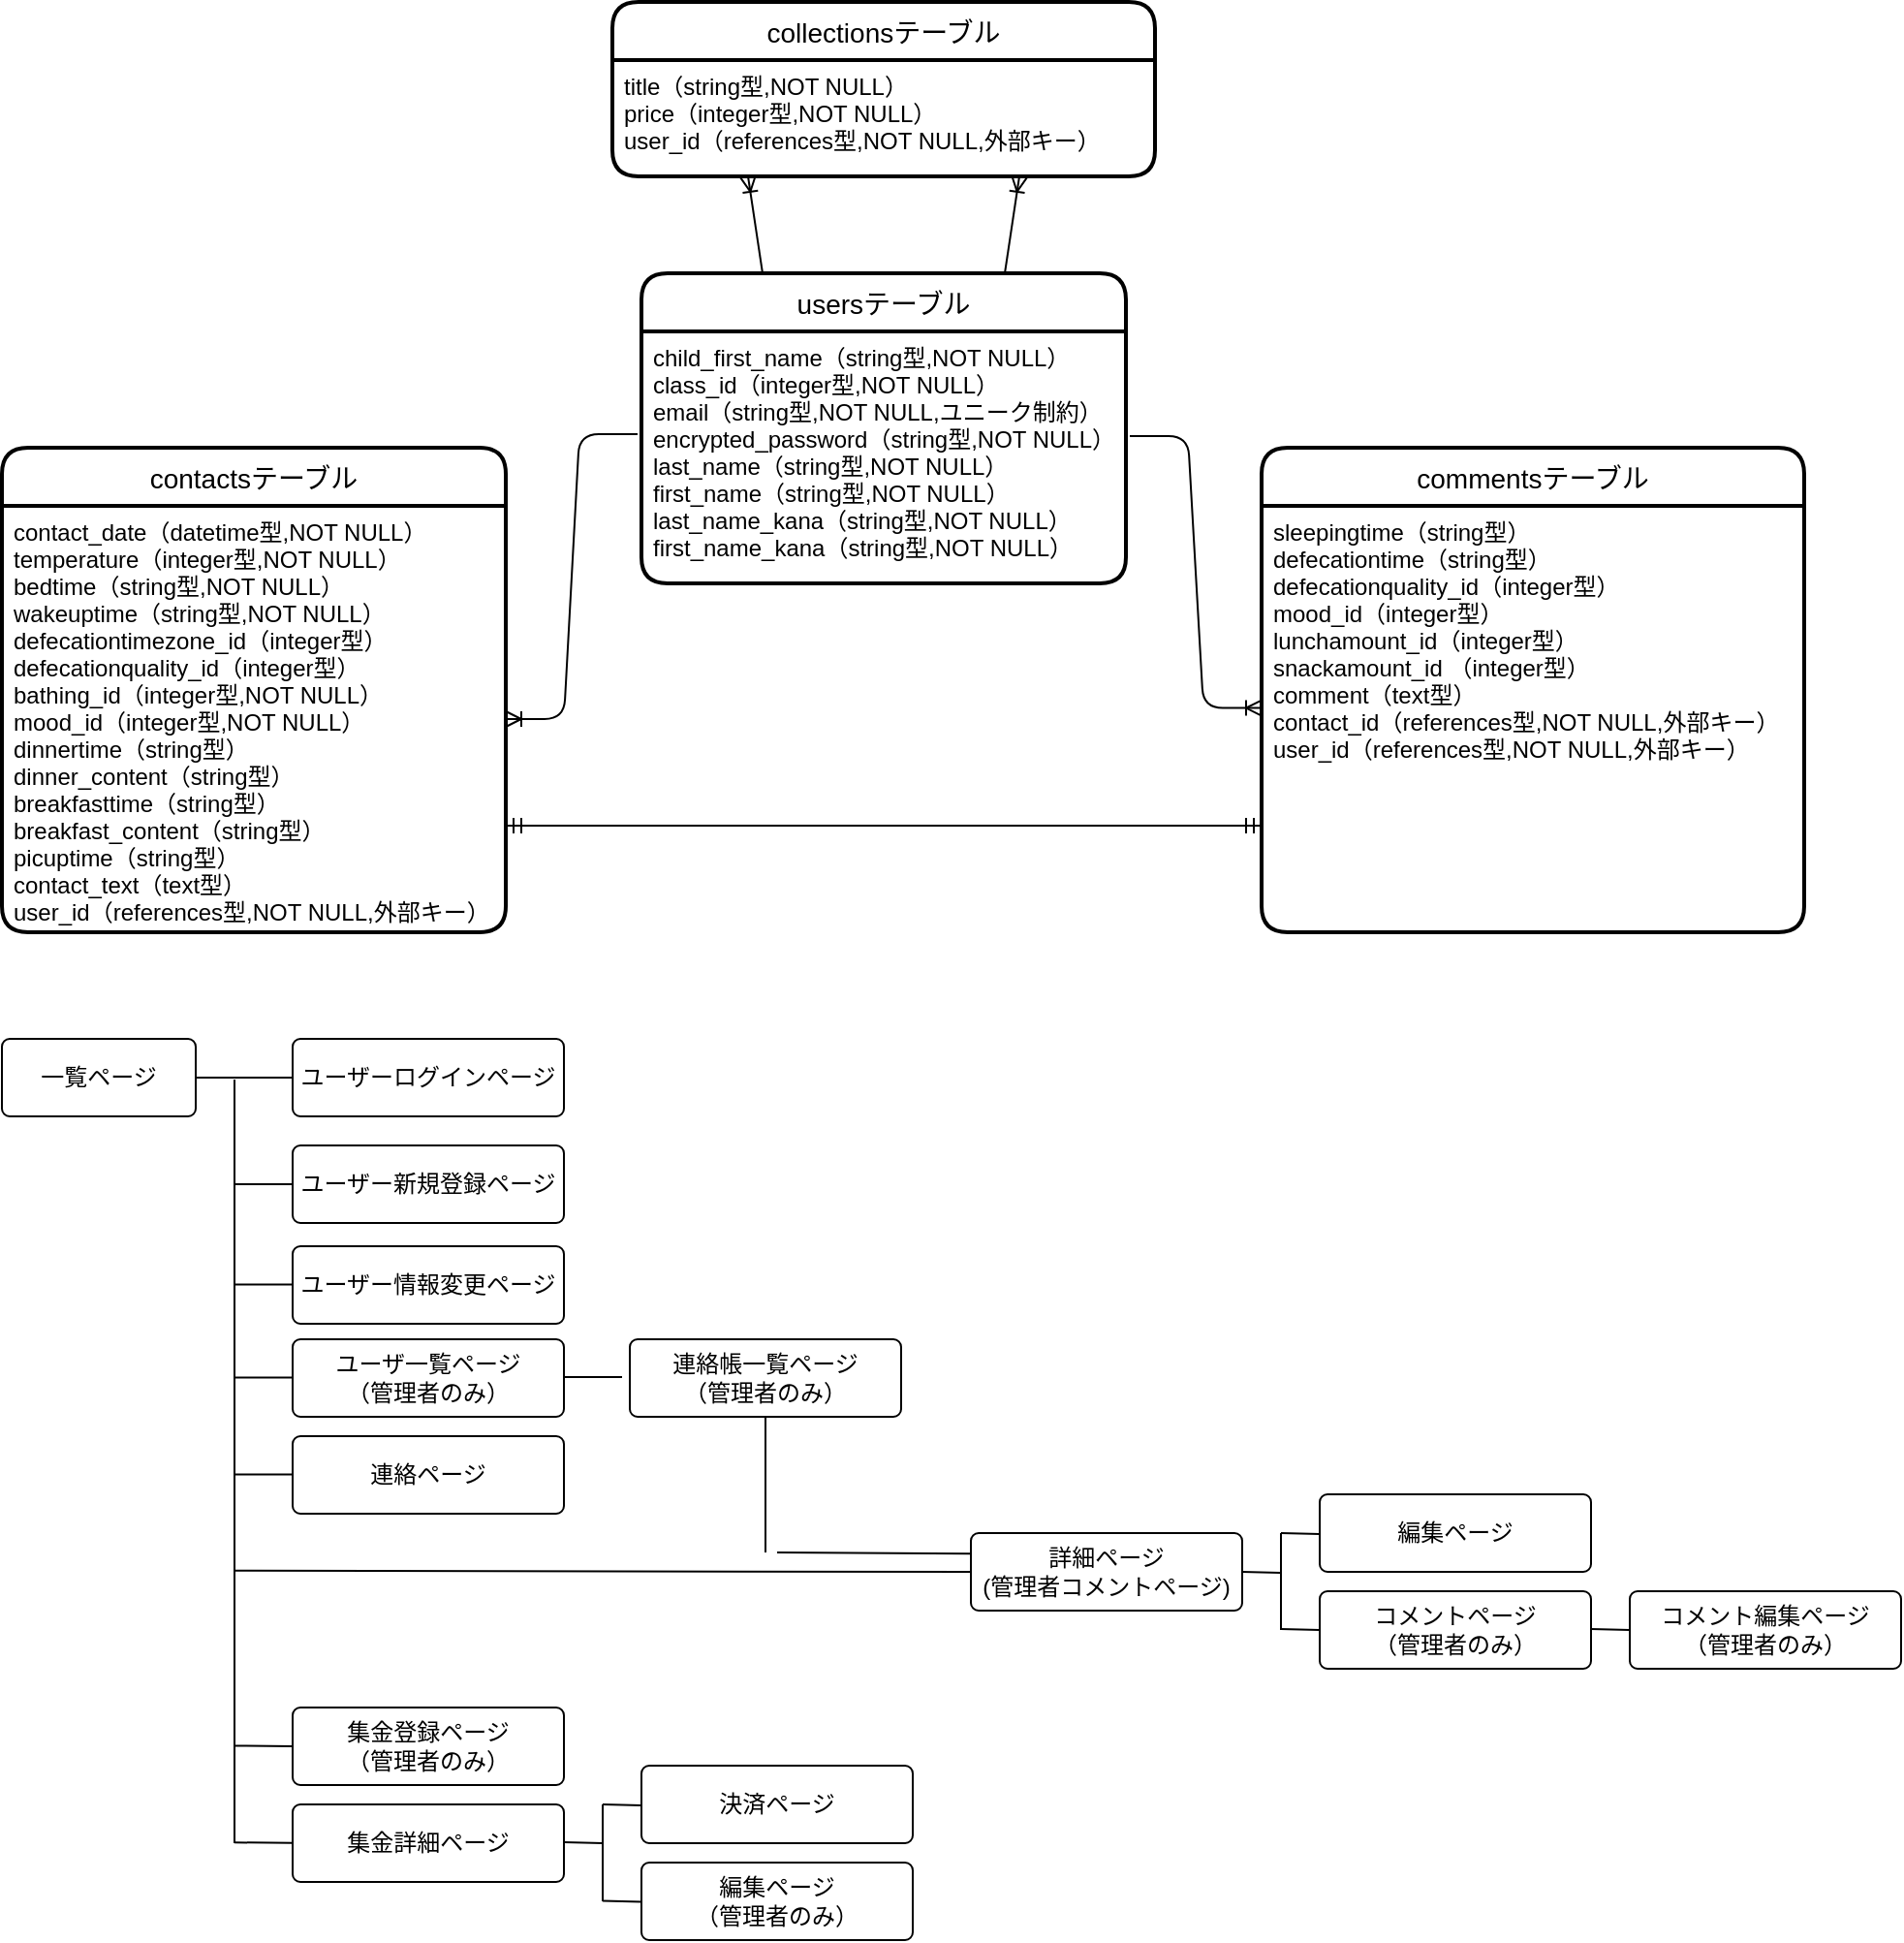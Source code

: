 <mxfile>
    <diagram id="kd0Yo29yYLFkwfyUS1k1" name="ページ1">
        <mxGraphModel dx="930" dy="428" grid="1" gridSize="10" guides="1" tooltips="1" connect="1" arrows="1" fold="1" page="1" pageScale="1" pageWidth="827" pageHeight="1169" math="0" shadow="0">
            <root>
                <mxCell id="0"/>
                <mxCell id="1" parent="0"/>
                <mxCell id="2" value="usersテーブル" style="swimlane;childLayout=stackLayout;horizontal=1;startSize=30;horizontalStack=0;rounded=1;fontSize=14;fontStyle=0;strokeWidth=2;resizeParent=0;resizeLast=1;shadow=0;dashed=0;align=center;" parent="1" vertex="1">
                    <mxGeometry x="350" y="190" width="250" height="160" as="geometry"/>
                </mxCell>
                <mxCell id="3" value="child_first_name（string型,NOT NULL）&#10;class_id（integer型,NOT NULL）&#10;email（string型,NOT NULL,ユニーク制約）&#10;encrypted_password（string型,NOT NULL）&#10;last_name（string型,NOT NULL）&#10;first_name（string型,NOT NULL）&#10;last_name_kana（string型,NOT NULL）&#10;first_name_kana（string型,NOT NULL）" style="align=left;strokeColor=none;fillColor=none;spacingLeft=4;fontSize=12;verticalAlign=top;resizable=0;rotatable=0;part=1;" parent="2" vertex="1">
                    <mxGeometry y="30" width="250" height="130" as="geometry"/>
                </mxCell>
                <mxCell id="4" value="collectionsテーブル" style="swimlane;childLayout=stackLayout;horizontal=1;startSize=30;horizontalStack=0;rounded=1;fontSize=14;fontStyle=0;strokeWidth=2;resizeParent=0;resizeLast=1;shadow=0;dashed=0;align=center;" parent="1" vertex="1">
                    <mxGeometry x="335" y="50" width="280" height="90" as="geometry"/>
                </mxCell>
                <mxCell id="5" value="title（string型,NOT NULL）&#10;price（integer型,NOT NULL）&#10;user_id（references型,NOT NULL,外部キー）" style="align=left;strokeColor=none;fillColor=none;spacingLeft=4;fontSize=12;verticalAlign=top;resizable=0;rotatable=0;part=1;" parent="4" vertex="1">
                    <mxGeometry y="30" width="280" height="60" as="geometry"/>
                </mxCell>
                <mxCell id="6" value="contactsテーブル" style="swimlane;childLayout=stackLayout;horizontal=1;startSize=30;horizontalStack=0;rounded=1;fontSize=14;fontStyle=0;strokeWidth=2;resizeParent=0;resizeLast=1;shadow=0;dashed=0;align=center;" parent="1" vertex="1">
                    <mxGeometry x="20" y="280" width="260" height="250" as="geometry"/>
                </mxCell>
                <mxCell id="7" value="contact_date（datetime型,NOT NULL）&#10;temperature（integer型,NOT NULL）&#10;bedtime（string型,NOT NULL）&#10;wakeuptime（string型,NOT NULL）&#10;defecationtimezone_id（integer型）&#10;defecationquality_id（integer型）&#10;bathing_id（integer型,NOT NULL）&#10;mood_id（integer型,NOT NULL）&#10;dinnertime（string型）&#10;dinner_content（string型）&#10;breakfasttime（string型）&#10;breakfast_content（string型）&#10;picuptime（string型）&#10;contact_text（text型）&#10;user_id（references型,NOT NULL,外部キー）" style="align=left;strokeColor=none;fillColor=none;spacingLeft=4;fontSize=12;verticalAlign=top;resizable=0;rotatable=0;part=1;" parent="6" vertex="1">
                    <mxGeometry y="30" width="260" height="220" as="geometry"/>
                </mxCell>
                <mxCell id="9" value="commentsテーブル" style="swimlane;childLayout=stackLayout;horizontal=1;startSize=30;horizontalStack=0;rounded=1;fontSize=14;fontStyle=0;strokeWidth=2;resizeParent=0;resizeLast=1;shadow=0;dashed=0;align=center;" parent="1" vertex="1">
                    <mxGeometry x="670" y="280" width="280" height="250" as="geometry"/>
                </mxCell>
                <mxCell id="10" value="sleepingtime（string型）&#10;defecationtime（string型）&#10;defecationquality_id（integer型）&#10;mood_id（integer型）&#10;lunchamount_id（integer型）&#10;snackamount_id （integer型）&#10;comment（text型）&#10;contact_id（references型,NOT NULL,外部キー）&#10;user_id（references型,NOT NULL,外部キー）" style="align=left;strokeColor=none;fillColor=none;spacingLeft=4;fontSize=12;verticalAlign=top;resizable=0;rotatable=0;part=1;" parent="9" vertex="1">
                    <mxGeometry y="30" width="280" height="220" as="geometry"/>
                </mxCell>
                <mxCell id="15" value="" style="edgeStyle=entityRelationEdgeStyle;fontSize=12;html=1;endArrow=ERoneToMany;exitX=-0.008;exitY=0.408;exitDx=0;exitDy=0;exitPerimeter=0;entryX=1;entryY=0.5;entryDx=0;entryDy=0;" parent="1" source="3" target="7" edge="1">
                    <mxGeometry width="100" height="100" relative="1" as="geometry">
                        <mxPoint x="320" y="130" as="sourcePoint"/>
                        <mxPoint x="160" y="358" as="targetPoint"/>
                    </mxGeometry>
                </mxCell>
                <mxCell id="16" value="" style="edgeStyle=entityRelationEdgeStyle;fontSize=12;html=1;endArrow=ERoneToMany;exitX=1.008;exitY=0.415;exitDx=0;exitDy=0;exitPerimeter=0;entryX=0;entryY=0.474;entryDx=0;entryDy=0;entryPerimeter=0;" parent="1" source="3" target="10" edge="1">
                    <mxGeometry width="100" height="100" relative="1" as="geometry">
                        <mxPoint x="620" y="130" as="sourcePoint"/>
                        <mxPoint x="660" y="380" as="targetPoint"/>
                    </mxGeometry>
                </mxCell>
                <mxCell id="18" value="" style="edgeStyle=entityRelationEdgeStyle;fontSize=12;html=1;endArrow=ERmandOne;startArrow=ERmandOne;exitX=1;exitY=0.75;exitDx=0;exitDy=0;entryX=0;entryY=0.75;entryDx=0;entryDy=0;" parent="1" source="7" target="10" edge="1">
                    <mxGeometry width="100" height="100" relative="1" as="geometry">
                        <mxPoint x="400" y="460" as="sourcePoint"/>
                        <mxPoint x="620" y="450" as="targetPoint"/>
                    </mxGeometry>
                </mxCell>
                <mxCell id="19" value="" style="fontSize=12;html=1;endArrow=ERoneToMany;exitX=0.75;exitY=0;exitDx=0;exitDy=0;entryX=0.75;entryY=1;entryDx=0;entryDy=0;" parent="1" source="2" target="5" edge="1">
                    <mxGeometry width="100" height="100" relative="1" as="geometry">
                        <mxPoint x="630" y="60" as="sourcePoint"/>
                        <mxPoint x="800" y="70" as="targetPoint"/>
                    </mxGeometry>
                </mxCell>
                <mxCell id="22" value="" style="fontSize=12;html=1;endArrow=ERoneToMany;exitX=0.25;exitY=0;exitDx=0;exitDy=0;entryX=0.25;entryY=1;entryDx=0;entryDy=0;" parent="1" source="2" target="5" edge="1">
                    <mxGeometry width="100" height="100" relative="1" as="geometry">
                        <mxPoint x="450" y="20" as="sourcePoint"/>
                        <mxPoint x="472.5" y="-130" as="targetPoint"/>
                    </mxGeometry>
                </mxCell>
                <mxCell id="23" value="一覧ページ" style="rounded=1;arcSize=10;whiteSpace=wrap;html=1;align=center;" parent="1" vertex="1">
                    <mxGeometry x="20" y="585" width="100" height="40" as="geometry"/>
                </mxCell>
                <mxCell id="24" value="ユーザーログインページ" style="rounded=1;arcSize=10;whiteSpace=wrap;html=1;align=center;" parent="1" vertex="1">
                    <mxGeometry x="170" y="585" width="140" height="40" as="geometry"/>
                </mxCell>
                <mxCell id="25" value="ユーザー新規登録ページ" style="rounded=1;arcSize=10;whiteSpace=wrap;html=1;align=center;" parent="1" vertex="1">
                    <mxGeometry x="170" y="640" width="140" height="40" as="geometry"/>
                </mxCell>
                <mxCell id="26" value="ユーザー情報変更ページ" style="rounded=1;arcSize=10;whiteSpace=wrap;html=1;align=center;" parent="1" vertex="1">
                    <mxGeometry x="170" y="692" width="140" height="40" as="geometry"/>
                </mxCell>
                <mxCell id="27" value="連絡ページ" style="rounded=1;arcSize=10;whiteSpace=wrap;html=1;align=center;" parent="1" vertex="1">
                    <mxGeometry x="170" y="790" width="140" height="40" as="geometry"/>
                </mxCell>
                <mxCell id="29" value="詳細ページ&lt;br&gt;(管理者コメントページ)" style="rounded=1;arcSize=10;whiteSpace=wrap;html=1;align=center;" parent="1" vertex="1">
                    <mxGeometry x="520" y="840" width="140" height="40" as="geometry"/>
                </mxCell>
                <mxCell id="30" value="編集ページ" style="rounded=1;arcSize=10;whiteSpace=wrap;html=1;align=center;" parent="1" vertex="1">
                    <mxGeometry x="700" y="820" width="140" height="40" as="geometry"/>
                </mxCell>
                <mxCell id="32" value="コメントページ&lt;br&gt;（管理者のみ）" style="rounded=1;arcSize=10;whiteSpace=wrap;html=1;align=center;" parent="1" vertex="1">
                    <mxGeometry x="700" y="870" width="140" height="40" as="geometry"/>
                </mxCell>
                <mxCell id="33" value="ユーザ一覧ページ&lt;br&gt;（管理者のみ）" style="rounded=1;arcSize=10;whiteSpace=wrap;html=1;align=center;" parent="1" vertex="1">
                    <mxGeometry x="170" y="740" width="140" height="40" as="geometry"/>
                </mxCell>
                <mxCell id="34" value="集金登録ページ&lt;br&gt;（管理者のみ）" style="rounded=1;arcSize=10;whiteSpace=wrap;html=1;align=center;" parent="1" vertex="1">
                    <mxGeometry x="170" y="930" width="140" height="40" as="geometry"/>
                </mxCell>
                <mxCell id="35" value="集金詳細ページ" style="rounded=1;arcSize=10;whiteSpace=wrap;html=1;align=center;" parent="1" vertex="1">
                    <mxGeometry x="170" y="980" width="140" height="40" as="geometry"/>
                </mxCell>
                <mxCell id="36" value="決済ページ" style="rounded=1;arcSize=10;whiteSpace=wrap;html=1;align=center;" parent="1" vertex="1">
                    <mxGeometry x="350" y="960" width="140" height="40" as="geometry"/>
                </mxCell>
                <mxCell id="37" value="編集ページ&lt;br&gt;（管理者のみ）" style="rounded=1;arcSize=10;whiteSpace=wrap;html=1;align=center;" parent="1" vertex="1">
                    <mxGeometry x="350" y="1010" width="140" height="40" as="geometry"/>
                </mxCell>
                <mxCell id="43" value="コメント編集ページ&lt;br&gt;（管理者のみ）" style="rounded=1;arcSize=10;whiteSpace=wrap;html=1;align=center;" parent="1" vertex="1">
                    <mxGeometry x="860" y="870" width="140" height="40" as="geometry"/>
                </mxCell>
                <mxCell id="44" value="" style="endArrow=none;html=1;rounded=0;exitX=1;exitY=0.5;exitDx=0;exitDy=0;entryX=0;entryY=0.5;entryDx=0;entryDy=0;" parent="1" source="23" target="24" edge="1">
                    <mxGeometry relative="1" as="geometry">
                        <mxPoint x="120" y="604.5" as="sourcePoint"/>
                        <mxPoint x="170" y="605" as="targetPoint"/>
                    </mxGeometry>
                </mxCell>
                <mxCell id="45" value="" style="endArrow=none;html=1;rounded=0;" parent="1" edge="1">
                    <mxGeometry relative="1" as="geometry">
                        <mxPoint x="140" y="606" as="sourcePoint"/>
                        <mxPoint x="140" y="1000" as="targetPoint"/>
                    </mxGeometry>
                </mxCell>
                <mxCell id="46" value="" style="endArrow=none;html=1;rounded=0;entryX=0;entryY=0.5;entryDx=0;entryDy=0;" parent="1" target="25" edge="1">
                    <mxGeometry relative="1" as="geometry">
                        <mxPoint x="140" y="660" as="sourcePoint"/>
                        <mxPoint x="190" y="625" as="targetPoint"/>
                    </mxGeometry>
                </mxCell>
                <mxCell id="47" value="" style="endArrow=none;html=1;rounded=0;entryX=0;entryY=0.5;entryDx=0;entryDy=0;" parent="1" edge="1">
                    <mxGeometry relative="1" as="geometry">
                        <mxPoint x="140" y="711.71" as="sourcePoint"/>
                        <mxPoint x="170" y="711.71" as="targetPoint"/>
                    </mxGeometry>
                </mxCell>
                <mxCell id="48" value="" style="endArrow=none;html=1;rounded=0;entryX=0;entryY=0.5;entryDx=0;entryDy=0;" parent="1" edge="1">
                    <mxGeometry relative="1" as="geometry">
                        <mxPoint x="140" y="759.71" as="sourcePoint"/>
                        <mxPoint x="170" y="759.71" as="targetPoint"/>
                    </mxGeometry>
                </mxCell>
                <mxCell id="49" value="" style="endArrow=none;html=1;rounded=0;entryX=0;entryY=0.5;entryDx=0;entryDy=0;" parent="1" edge="1">
                    <mxGeometry relative="1" as="geometry">
                        <mxPoint x="140" y="809.71" as="sourcePoint"/>
                        <mxPoint x="170" y="809.71" as="targetPoint"/>
                    </mxGeometry>
                </mxCell>
                <mxCell id="50" value="" style="endArrow=none;html=1;rounded=0;entryX=0;entryY=0.5;entryDx=0;entryDy=0;" parent="1" edge="1" target="29">
                    <mxGeometry relative="1" as="geometry">
                        <mxPoint x="140" y="859.41" as="sourcePoint"/>
                        <mxPoint x="170" y="859.41" as="targetPoint"/>
                    </mxGeometry>
                </mxCell>
                <mxCell id="52" value="" style="endArrow=none;html=1;rounded=0;" parent="1" edge="1">
                    <mxGeometry relative="1" as="geometry">
                        <mxPoint x="330" y="980" as="sourcePoint"/>
                        <mxPoint x="330" y="1030" as="targetPoint"/>
                    </mxGeometry>
                </mxCell>
                <mxCell id="53" value="" style="endArrow=none;html=1;rounded=0;" parent="1" edge="1">
                    <mxGeometry relative="1" as="geometry">
                        <mxPoint x="680" y="840" as="sourcePoint"/>
                        <mxPoint x="680" y="890" as="targetPoint"/>
                    </mxGeometry>
                </mxCell>
                <mxCell id="55" value="" style="endArrow=none;html=1;rounded=0;" parent="1" edge="1">
                    <mxGeometry relative="1" as="geometry">
                        <mxPoint x="310.0" y="999.5" as="sourcePoint"/>
                        <mxPoint x="330" y="1000" as="targetPoint"/>
                    </mxGeometry>
                </mxCell>
                <mxCell id="56" value="" style="endArrow=none;html=1;rounded=0;" parent="1" edge="1">
                    <mxGeometry relative="1" as="geometry">
                        <mxPoint x="330.0" y="1029.75" as="sourcePoint"/>
                        <mxPoint x="350" y="1030.25" as="targetPoint"/>
                    </mxGeometry>
                </mxCell>
                <mxCell id="57" value="" style="endArrow=none;html=1;rounded=0;" parent="1" edge="1">
                    <mxGeometry relative="1" as="geometry">
                        <mxPoint x="330.0" y="980" as="sourcePoint"/>
                        <mxPoint x="350" y="980.5" as="targetPoint"/>
                    </mxGeometry>
                </mxCell>
                <mxCell id="58" value="" style="endArrow=none;html=1;rounded=0;" parent="1" edge="1">
                    <mxGeometry relative="1" as="geometry">
                        <mxPoint x="660.0" y="860" as="sourcePoint"/>
                        <mxPoint x="680" y="860.5" as="targetPoint"/>
                    </mxGeometry>
                </mxCell>
                <mxCell id="60" value="" style="endArrow=none;html=1;rounded=0;" parent="1" edge="1">
                    <mxGeometry relative="1" as="geometry">
                        <mxPoint x="680.0" y="889.5" as="sourcePoint"/>
                        <mxPoint x="700" y="890" as="targetPoint"/>
                    </mxGeometry>
                </mxCell>
                <mxCell id="61" value="" style="endArrow=none;html=1;rounded=0;" parent="1" edge="1">
                    <mxGeometry relative="1" as="geometry">
                        <mxPoint x="680.0" y="840.0" as="sourcePoint"/>
                        <mxPoint x="700" y="840.5" as="targetPoint"/>
                    </mxGeometry>
                </mxCell>
                <mxCell id="62" value="" style="endArrow=none;html=1;rounded=0;" parent="1" edge="1">
                    <mxGeometry relative="1" as="geometry">
                        <mxPoint x="840.0" y="889.5" as="sourcePoint"/>
                        <mxPoint x="860" y="890" as="targetPoint"/>
                    </mxGeometry>
                </mxCell>
                <mxCell id="63" value="" style="endArrow=none;html=1;rounded=0;entryX=0;entryY=0.5;entryDx=0;entryDy=0;" parent="1" target="34" edge="1">
                    <mxGeometry relative="1" as="geometry">
                        <mxPoint x="140.0" y="949.75" as="sourcePoint"/>
                        <mxPoint x="160" y="950.25" as="targetPoint"/>
                    </mxGeometry>
                </mxCell>
                <mxCell id="64" value="" style="endArrow=none;html=1;rounded=0;entryX=0;entryY=0.5;entryDx=0;entryDy=0;" parent="1" edge="1">
                    <mxGeometry relative="1" as="geometry">
                        <mxPoint x="140.0" y="999.63" as="sourcePoint"/>
                        <mxPoint x="170" y="999.88" as="targetPoint"/>
                    </mxGeometry>
                </mxCell>
                <mxCell id="65" value="連絡帳一覧ページ&lt;br&gt;（管理者のみ）" style="rounded=1;arcSize=10;whiteSpace=wrap;html=1;align=center;" vertex="1" parent="1">
                    <mxGeometry x="344" y="740" width="140" height="40" as="geometry"/>
                </mxCell>
                <mxCell id="66" value="" style="endArrow=none;html=1;rounded=0;entryX=0;entryY=0.5;entryDx=0;entryDy=0;" edge="1" parent="1">
                    <mxGeometry relative="1" as="geometry">
                        <mxPoint x="310" y="759.5" as="sourcePoint"/>
                        <mxPoint x="340" y="759.5" as="targetPoint"/>
                    </mxGeometry>
                </mxCell>
                <mxCell id="67" value="" style="endArrow=none;html=1;rounded=0;entryX=0;entryY=0.5;entryDx=0;entryDy=0;" edge="1" parent="1">
                    <mxGeometry relative="1" as="geometry">
                        <mxPoint x="420" y="850" as="sourcePoint"/>
                        <mxPoint x="520" y="850.59" as="targetPoint"/>
                    </mxGeometry>
                </mxCell>
                <mxCell id="68" value="" style="endArrow=none;html=1;rounded=0;exitX=0.5;exitY=1;exitDx=0;exitDy=0;" edge="1" parent="1" source="65">
                    <mxGeometry relative="1" as="geometry">
                        <mxPoint x="419.5" y="800" as="sourcePoint"/>
                        <mxPoint x="414" y="850" as="targetPoint"/>
                    </mxGeometry>
                </mxCell>
            </root>
        </mxGraphModel>
    </diagram>
</mxfile>